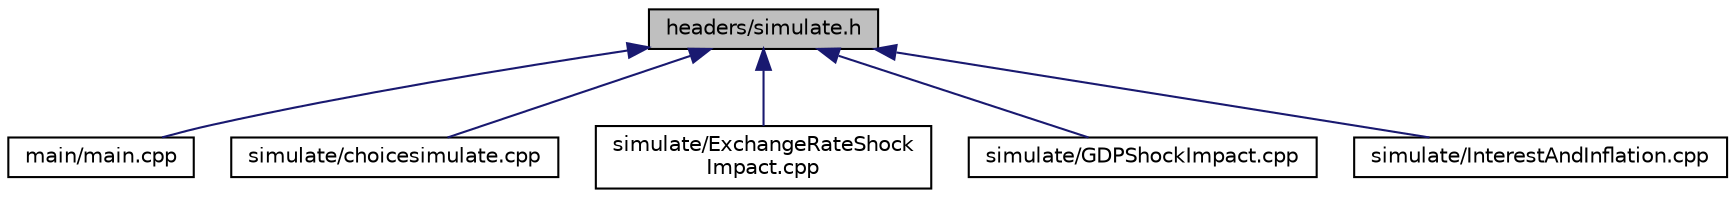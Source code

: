 digraph "headers/simulate.h"
{
  edge [fontname="Helvetica",fontsize="10",labelfontname="Helvetica",labelfontsize="10"];
  node [fontname="Helvetica",fontsize="10",shape=record];
  Node1 [label="headers/simulate.h",height=0.2,width=0.4,color="black", fillcolor="grey75", style="filled", fontcolor="black"];
  Node1 -> Node2 [dir="back",color="midnightblue",fontsize="10",style="solid",fontname="Helvetica"];
  Node2 [label="main/main.cpp",height=0.2,width=0.4,color="black", fillcolor="white", style="filled",URL="$main_8cpp.html",tooltip="Choices: 1.Read 2.Update 3.Simulate 4.Exit. "];
  Node1 -> Node3 [dir="back",color="midnightblue",fontsize="10",style="solid",fontname="Helvetica"];
  Node3 [label="simulate/choicesimulate.cpp",height=0.2,width=0.4,color="black", fillcolor="white", style="filled",URL="$choicesimulate_8cpp.html",tooltip="give the users the options for simulation "];
  Node1 -> Node4 [dir="back",color="midnightblue",fontsize="10",style="solid",fontname="Helvetica"];
  Node4 [label="simulate/ExchangeRateShock\lImpact.cpp",height=0.2,width=0.4,color="black", fillcolor="white", style="filled",URL="$_exchange_rate_shock_impact_8cpp.html",tooltip="Defines the ExchangeRateShockImpact function. "];
  Node1 -> Node5 [dir="back",color="midnightblue",fontsize="10",style="solid",fontname="Helvetica"];
  Node5 [label="simulate/GDPShockImpact.cpp",height=0.2,width=0.4,color="black", fillcolor="white", style="filled",URL="$_g_d_p_shock_impact_8cpp.html",tooltip="Defines the function GDPShockImpact. "];
  Node1 -> Node6 [dir="back",color="midnightblue",fontsize="10",style="solid",fontname="Helvetica"];
  Node6 [label="simulate/InterestAndInflation.cpp",height=0.2,width=0.4,color="black", fillcolor="white", style="filled",URL="$_interest_and_inflation_8cpp.html",tooltip="Defines the InterestRateShockImpact and InflationRateShockImpact functions. "];
}
